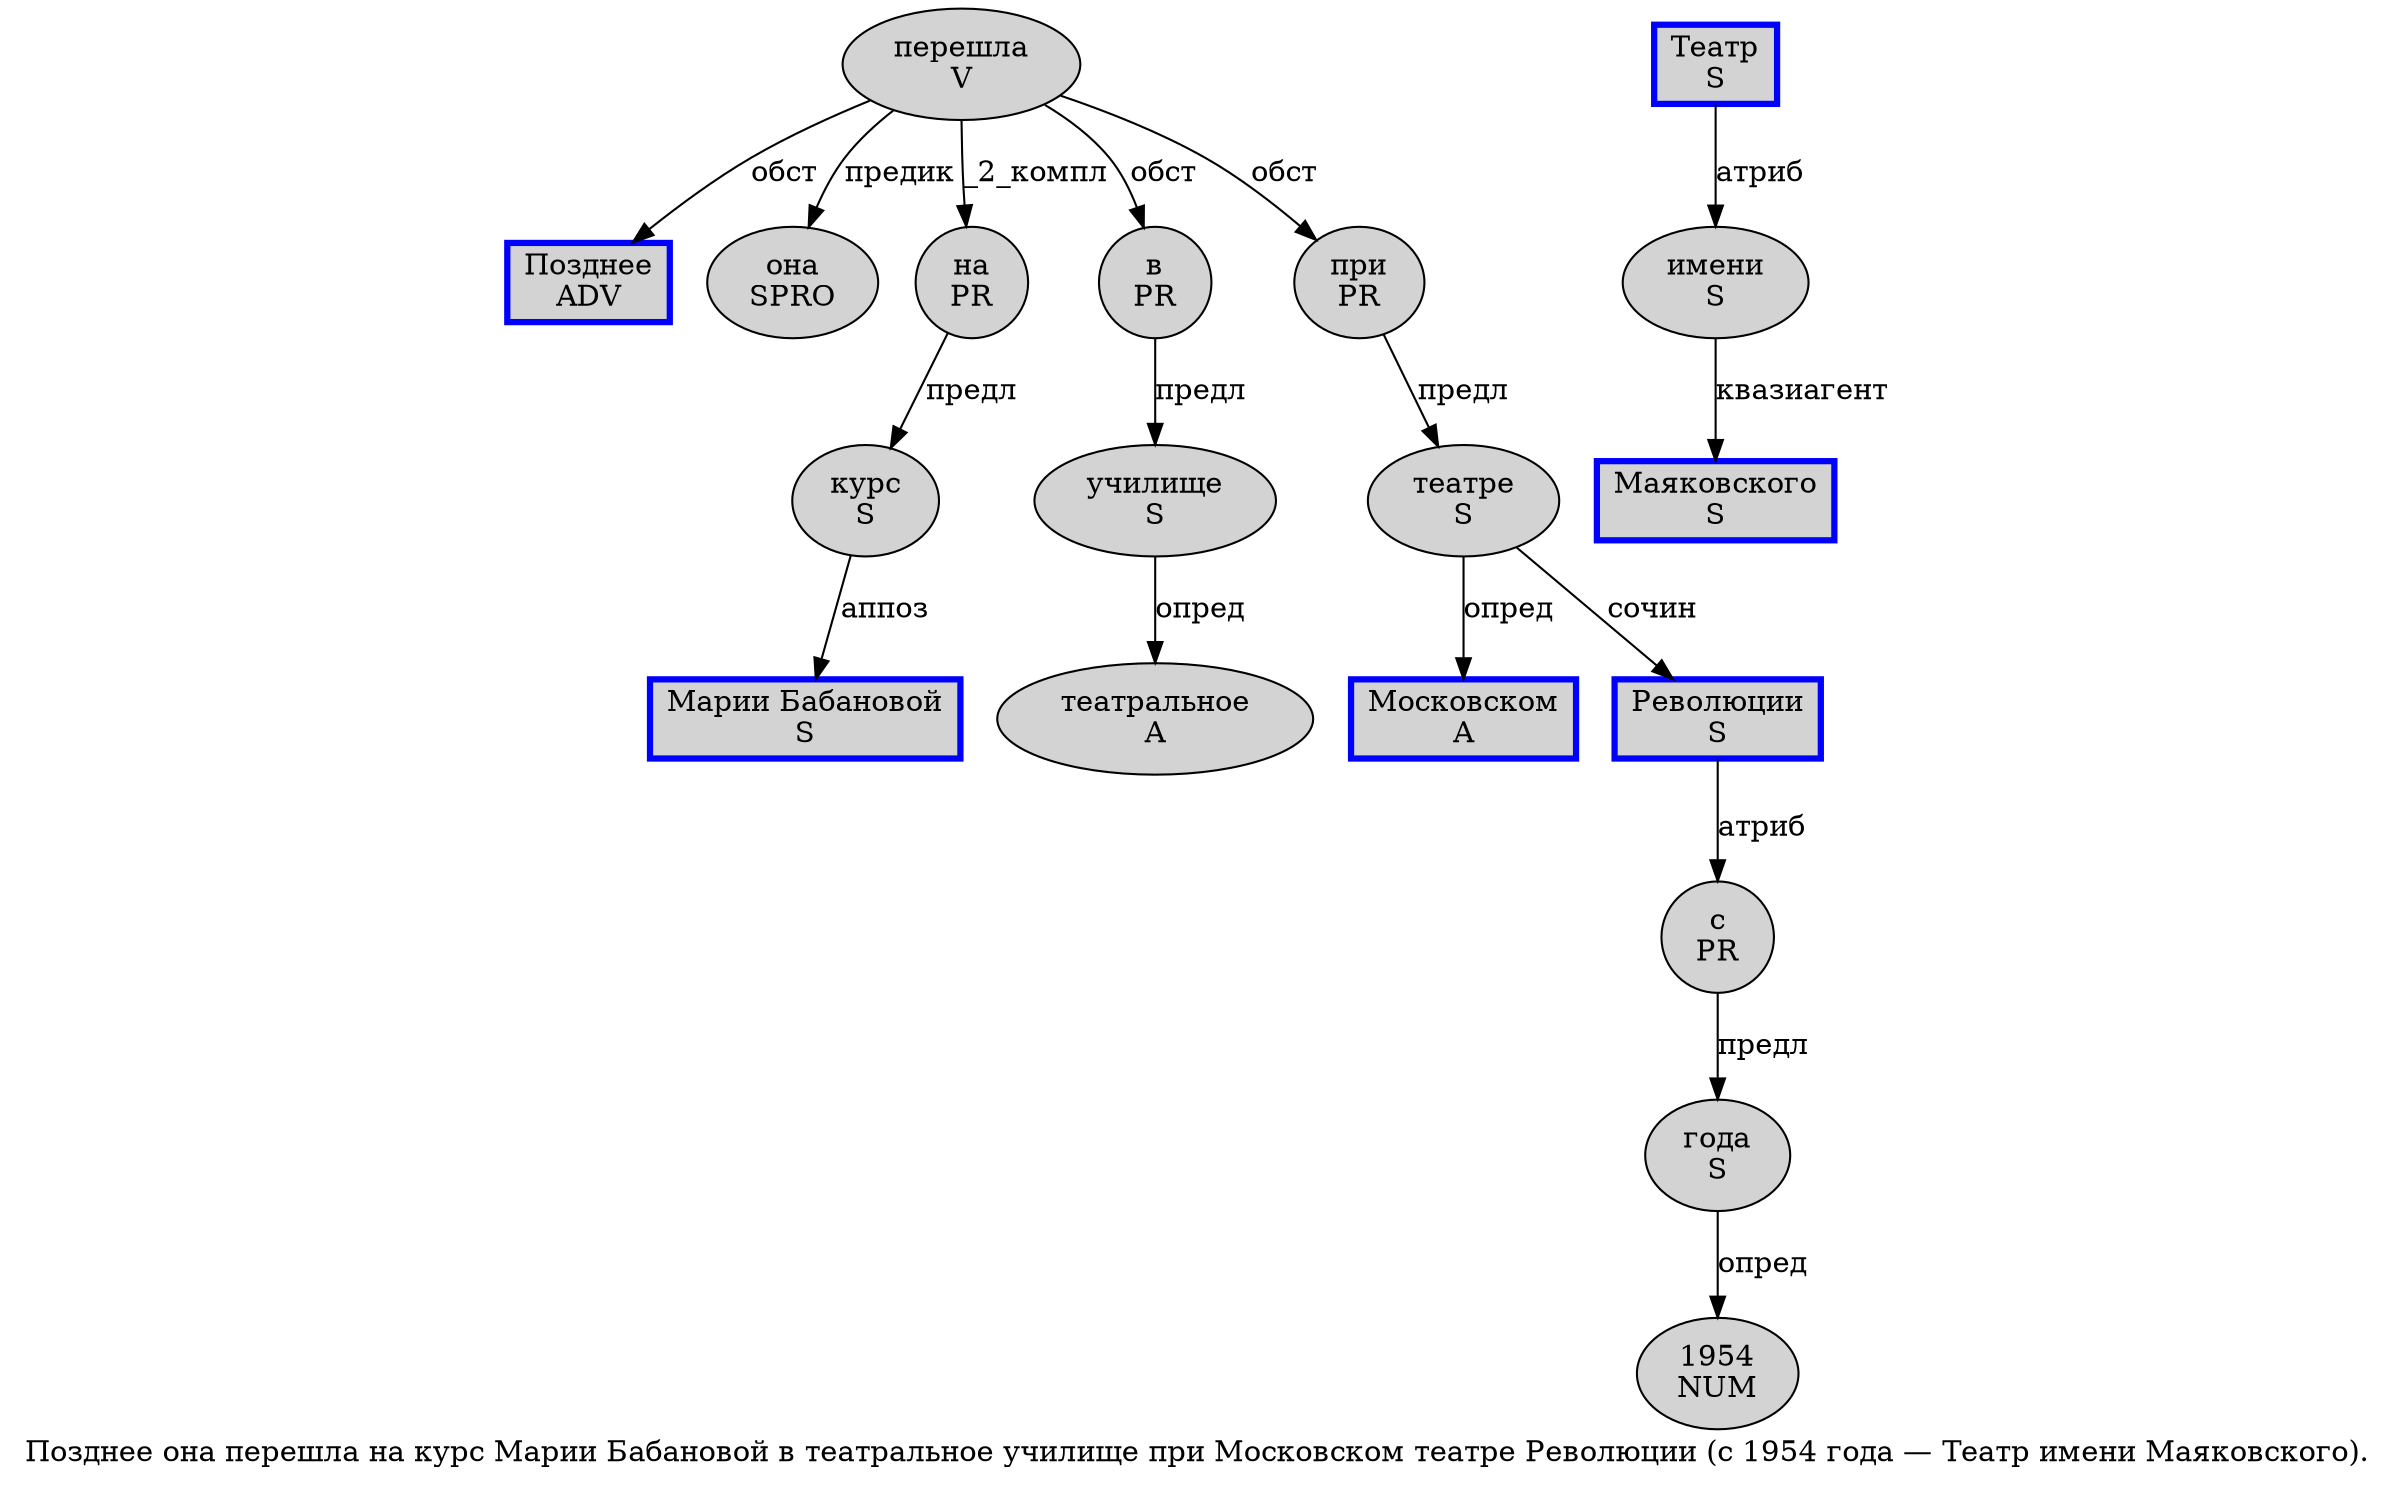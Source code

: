 digraph SENTENCE_64 {
	graph [label="Позднее она перешла на курс Марии Бабановой в театральное училище при Московском театре Революции (с 1954 года — Театр имени Маяковского)."]
	node [style=filled]
		0 [label="Позднее
ADV" color=blue fillcolor=lightgray penwidth=3 shape=box]
		1 [label="она
SPRO" color="" fillcolor=lightgray penwidth=1 shape=ellipse]
		2 [label="перешла
V" color="" fillcolor=lightgray penwidth=1 shape=ellipse]
		3 [label="на
PR" color="" fillcolor=lightgray penwidth=1 shape=ellipse]
		4 [label="курс
S" color="" fillcolor=lightgray penwidth=1 shape=ellipse]
		5 [label="Марии Бабановой
S" color=blue fillcolor=lightgray penwidth=3 shape=box]
		6 [label="в
PR" color="" fillcolor=lightgray penwidth=1 shape=ellipse]
		7 [label="театральное
A" color="" fillcolor=lightgray penwidth=1 shape=ellipse]
		8 [label="училище
S" color="" fillcolor=lightgray penwidth=1 shape=ellipse]
		9 [label="при
PR" color="" fillcolor=lightgray penwidth=1 shape=ellipse]
		10 [label="Московском
A" color=blue fillcolor=lightgray penwidth=3 shape=box]
		11 [label="театре
S" color="" fillcolor=lightgray penwidth=1 shape=ellipse]
		12 [label="Революции
S" color=blue fillcolor=lightgray penwidth=3 shape=box]
		14 [label="с
PR" color="" fillcolor=lightgray penwidth=1 shape=ellipse]
		15 [label="1954
NUM" color="" fillcolor=lightgray penwidth=1 shape=ellipse]
		16 [label="года
S" color="" fillcolor=lightgray penwidth=1 shape=ellipse]
		18 [label="Театр
S" color=blue fillcolor=lightgray penwidth=3 shape=box]
		19 [label="имени
S" color="" fillcolor=lightgray penwidth=1 shape=ellipse]
		20 [label="Маяковского
S" color=blue fillcolor=lightgray penwidth=3 shape=box]
			9 -> 11 [label="предл"]
			3 -> 4 [label="предл"]
			16 -> 15 [label="опред"]
			11 -> 10 [label="опред"]
			11 -> 12 [label="сочин"]
			14 -> 16 [label="предл"]
			18 -> 19 [label="атриб"]
			12 -> 14 [label="атриб"]
			4 -> 5 [label="аппоз"]
			19 -> 20 [label="квазиагент"]
			2 -> 0 [label="обст"]
			2 -> 1 [label="предик"]
			2 -> 3 [label="_2_компл"]
			2 -> 6 [label="обст"]
			2 -> 9 [label="обст"]
			8 -> 7 [label="опред"]
			6 -> 8 [label="предл"]
}
